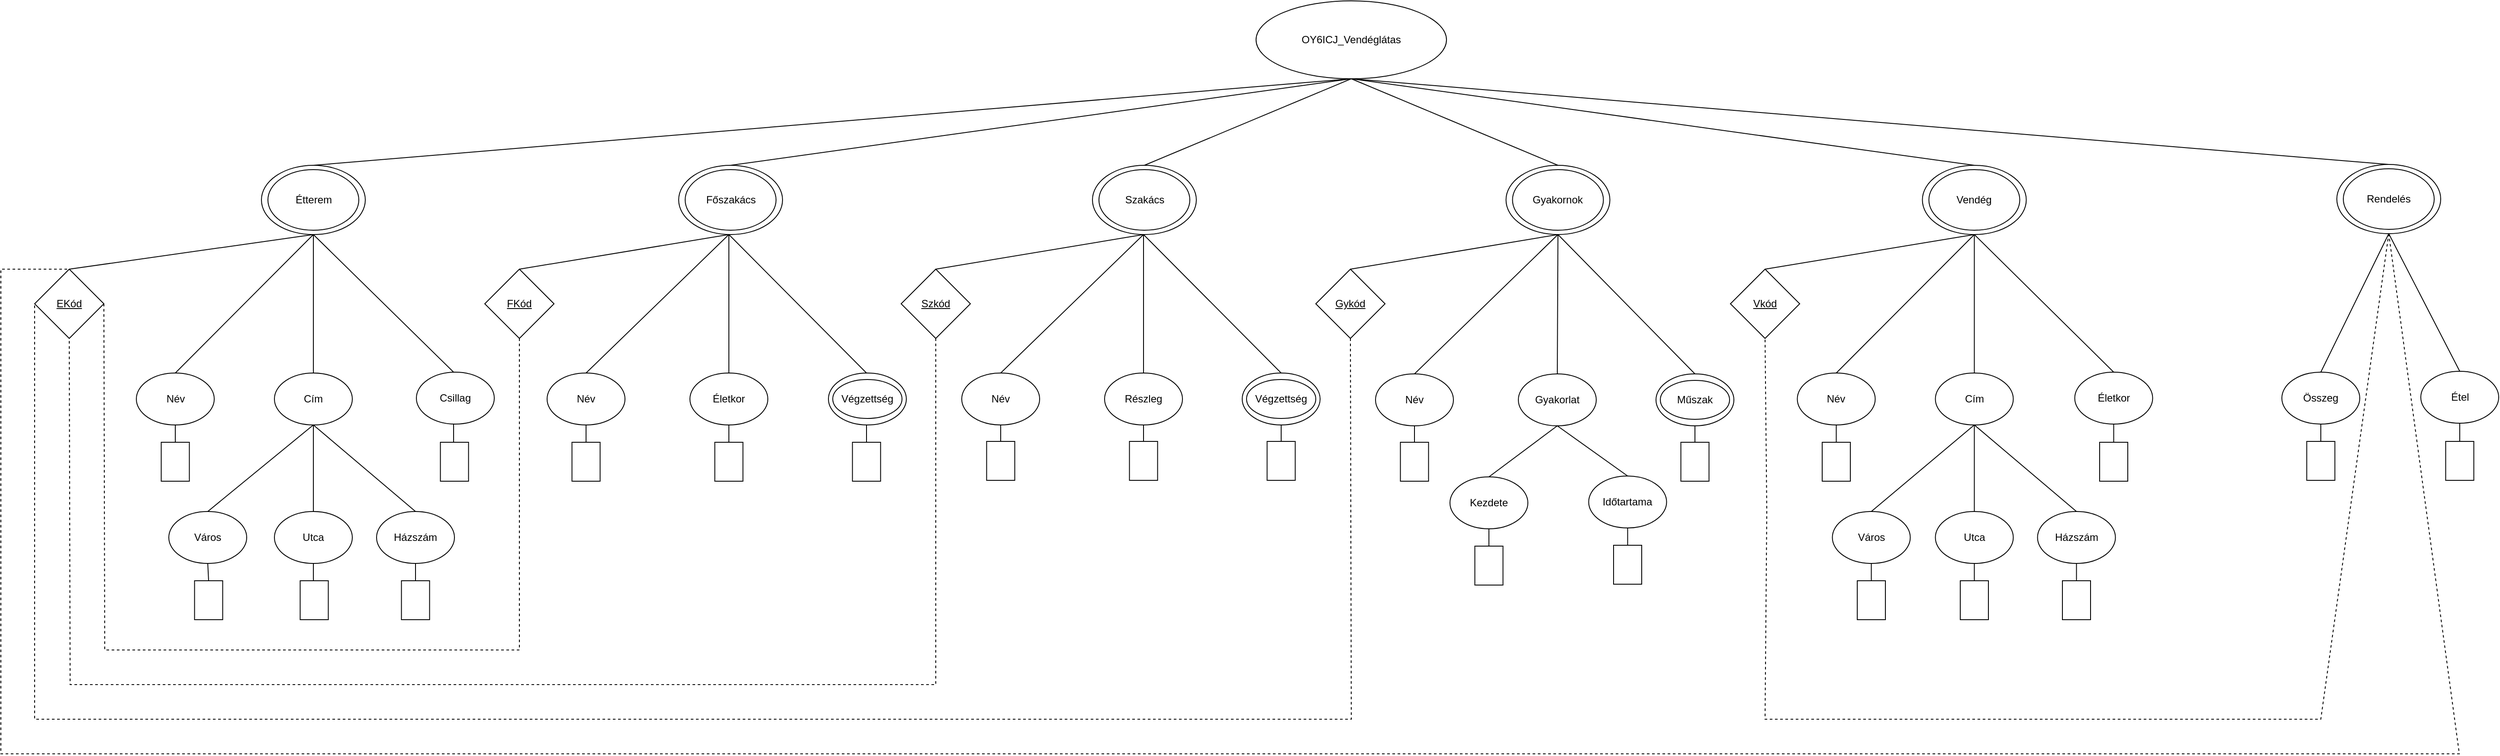 <mxfile version="28.2.5">
  <diagram name="1 oldal" id="WFhl2MTQy1XdoWQAyGM5">
    <mxGraphModel dx="4874" dy="4227" grid="1" gridSize="10" guides="1" tooltips="1" connect="1" arrows="1" fold="1" page="1" pageScale="1" pageWidth="827" pageHeight="1169" math="0" shadow="0">
      <root>
        <mxCell id="0" />
        <mxCell id="1" parent="0" />
        <mxCell id="TxsAuFQq2WyHWajWCsNL-1" value="" style="ellipse;whiteSpace=wrap;html=1;" parent="1" vertex="1">
          <mxGeometry x="-859" y="200" width="120" height="80" as="geometry" />
        </mxCell>
        <mxCell id="TxsAuFQq2WyHWajWCsNL-2" value="OY6ICJ_Vendéglátas" style="ellipse;whiteSpace=wrap;html=1;" parent="1" vertex="1">
          <mxGeometry x="290" y="10" width="220" height="90" as="geometry" />
        </mxCell>
        <mxCell id="TxsAuFQq2WyHWajWCsNL-3" value="Étterem" style="ellipse;whiteSpace=wrap;html=1;" parent="1" vertex="1">
          <mxGeometry x="-851.5" y="205" width="105" height="70" as="geometry" />
        </mxCell>
        <mxCell id="TxsAuFQq2WyHWajWCsNL-5" value="" style="ellipse;whiteSpace=wrap;html=1;" parent="1" vertex="1">
          <mxGeometry x="-377" y="200" width="120" height="80" as="geometry" />
        </mxCell>
        <mxCell id="TxsAuFQq2WyHWajWCsNL-6" value="" style="ellipse;whiteSpace=wrap;html=1;" parent="1" vertex="1">
          <mxGeometry x="101" y="200" width="120" height="80" as="geometry" />
        </mxCell>
        <mxCell id="TxsAuFQq2WyHWajWCsNL-7" value="Gyakornok" style="ellipse;whiteSpace=wrap;html=1;" parent="1" vertex="1">
          <mxGeometry x="578.75" y="200" width="120" height="80" as="geometry" />
        </mxCell>
        <mxCell id="TxsAuFQq2WyHWajWCsNL-12" value="&lt;u&gt;EKód&lt;/u&gt;" style="rhombus;whiteSpace=wrap;html=1;" parent="1" vertex="1">
          <mxGeometry x="-1121" y="320" width="80" height="80" as="geometry" />
        </mxCell>
        <mxCell id="TxsAuFQq2WyHWajWCsNL-14" value="Főszakács" style="ellipse;whiteSpace=wrap;html=1;" parent="1" vertex="1">
          <mxGeometry x="-369.5" y="205" width="105" height="70" as="geometry" />
        </mxCell>
        <mxCell id="TxsAuFQq2WyHWajWCsNL-15" value="Szakács" style="ellipse;whiteSpace=wrap;html=1;" parent="1" vertex="1">
          <mxGeometry x="108.5" y="205" width="105" height="70" as="geometry" />
        </mxCell>
        <mxCell id="TxsAuFQq2WyHWajWCsNL-17" value="Gyakornok" style="ellipse;whiteSpace=wrap;html=1;" parent="1" vertex="1">
          <mxGeometry x="586.25" y="205" width="105" height="70" as="geometry" />
        </mxCell>
        <mxCell id="TxsAuFQq2WyHWajWCsNL-21" value="Név" style="ellipse;whiteSpace=wrap;html=1;" parent="1" vertex="1">
          <mxGeometry x="-1003.5" y="440" width="90" height="60" as="geometry" />
        </mxCell>
        <mxCell id="TxsAuFQq2WyHWajWCsNL-22" value="Cím" style="ellipse;whiteSpace=wrap;html=1;" parent="1" vertex="1">
          <mxGeometry x="-844" y="440" width="90" height="60" as="geometry" />
        </mxCell>
        <mxCell id="TxsAuFQq2WyHWajWCsNL-23" value="Utca" style="ellipse;whiteSpace=wrap;html=1;" parent="1" vertex="1">
          <mxGeometry x="-844" y="600" width="90" height="60" as="geometry" />
        </mxCell>
        <mxCell id="TxsAuFQq2WyHWajWCsNL-24" value="Város" style="ellipse;whiteSpace=wrap;html=1;" parent="1" vertex="1">
          <mxGeometry x="-966" y="600" width="90" height="60" as="geometry" />
        </mxCell>
        <mxCell id="TxsAuFQq2WyHWajWCsNL-25" value="Házszám" style="ellipse;whiteSpace=wrap;html=1;" parent="1" vertex="1">
          <mxGeometry x="-726" y="600" width="90" height="60" as="geometry" />
        </mxCell>
        <mxCell id="TxsAuFQq2WyHWajWCsNL-26" value="&lt;u&gt;FKód&lt;/u&gt;" style="rhombus;whiteSpace=wrap;html=1;" parent="1" vertex="1">
          <mxGeometry x="-601" y="320" width="80" height="80" as="geometry" />
        </mxCell>
        <mxCell id="TxsAuFQq2WyHWajWCsNL-27" value="Név" style="ellipse;whiteSpace=wrap;html=1;" parent="1" vertex="1">
          <mxGeometry x="-529" y="440" width="90" height="60" as="geometry" />
        </mxCell>
        <mxCell id="TxsAuFQq2WyHWajWCsNL-28" value="" style="endArrow=none;html=1;rounded=0;exitX=0.5;exitY=0;exitDx=0;exitDy=0;entryX=0.5;entryY=1;entryDx=0;entryDy=0;" parent="1" source="TxsAuFQq2WyHWajWCsNL-1" target="TxsAuFQq2WyHWajWCsNL-2" edge="1">
          <mxGeometry width="50" height="50" relative="1" as="geometry">
            <mxPoint x="170" y="350" as="sourcePoint" />
            <mxPoint x="220" y="300" as="targetPoint" />
          </mxGeometry>
        </mxCell>
        <mxCell id="TxsAuFQq2WyHWajWCsNL-29" value="" style="endArrow=none;html=1;rounded=0;exitX=0.5;exitY=0;exitDx=0;exitDy=0;entryX=0.5;entryY=1;entryDx=0;entryDy=0;" parent="1" source="TxsAuFQq2WyHWajWCsNL-12" target="TxsAuFQq2WyHWajWCsNL-1" edge="1">
          <mxGeometry width="50" height="50" relative="1" as="geometry">
            <mxPoint x="-718" y="350" as="sourcePoint" />
            <mxPoint x="-668" y="300" as="targetPoint" />
          </mxGeometry>
        </mxCell>
        <mxCell id="TxsAuFQq2WyHWajWCsNL-30" value="" style="endArrow=none;html=1;rounded=0;exitX=0.5;exitY=0;exitDx=0;exitDy=0;entryX=0.5;entryY=1;entryDx=0;entryDy=0;" parent="1" source="TxsAuFQq2WyHWajWCsNL-21" target="TxsAuFQq2WyHWajWCsNL-1" edge="1">
          <mxGeometry width="50" height="50" relative="1" as="geometry">
            <mxPoint x="-718" y="520" as="sourcePoint" />
            <mxPoint x="-668" y="470" as="targetPoint" />
          </mxGeometry>
        </mxCell>
        <mxCell id="TxsAuFQq2WyHWajWCsNL-31" value="" style="endArrow=none;html=1;rounded=0;entryX=0.5;entryY=1;entryDx=0;entryDy=0;" parent="1" source="TxsAuFQq2WyHWajWCsNL-22" target="TxsAuFQq2WyHWajWCsNL-1" edge="1">
          <mxGeometry width="50" height="50" relative="1" as="geometry">
            <mxPoint x="-658" y="530" as="sourcePoint" />
            <mxPoint x="-628" y="310" as="targetPoint" />
          </mxGeometry>
        </mxCell>
        <mxCell id="TxsAuFQq2WyHWajWCsNL-32" value="" style="endArrow=none;html=1;rounded=0;entryX=0.5;entryY=1;entryDx=0;entryDy=0;exitX=0.5;exitY=0;exitDx=0;exitDy=0;" parent="1" source="TxsAuFQq2WyHWajWCsNL-24" target="TxsAuFQq2WyHWajWCsNL-22" edge="1">
          <mxGeometry width="50" height="50" relative="1" as="geometry">
            <mxPoint x="-518" y="620" as="sourcePoint" />
            <mxPoint x="-468" y="570" as="targetPoint" />
          </mxGeometry>
        </mxCell>
        <mxCell id="TxsAuFQq2WyHWajWCsNL-33" value="" style="endArrow=none;html=1;rounded=0;entryX=0.5;entryY=1;entryDx=0;entryDy=0;exitX=0.5;exitY=0;exitDx=0;exitDy=0;" parent="1" source="TxsAuFQq2WyHWajWCsNL-23" target="TxsAuFQq2WyHWajWCsNL-22" edge="1">
          <mxGeometry width="50" height="50" relative="1" as="geometry">
            <mxPoint x="-698" y="620" as="sourcePoint" />
            <mxPoint x="-593" y="540" as="targetPoint" />
          </mxGeometry>
        </mxCell>
        <mxCell id="TxsAuFQq2WyHWajWCsNL-34" value="" style="endArrow=none;html=1;rounded=0;exitX=0.5;exitY=0;exitDx=0;exitDy=0;entryX=0.5;entryY=1;entryDx=0;entryDy=0;" parent="1" source="TxsAuFQq2WyHWajWCsNL-25" target="TxsAuFQq2WyHWajWCsNL-22" edge="1">
          <mxGeometry width="50" height="50" relative="1" as="geometry">
            <mxPoint x="-438" y="630" as="sourcePoint" />
            <mxPoint x="-408" y="540" as="targetPoint" />
          </mxGeometry>
        </mxCell>
        <mxCell id="TxsAuFQq2WyHWajWCsNL-36" value="" style="rounded=0;whiteSpace=wrap;html=1;" parent="1" vertex="1">
          <mxGeometry x="-974.75" y="520" width="32.5" height="45" as="geometry" />
        </mxCell>
        <mxCell id="TxsAuFQq2WyHWajWCsNL-37" value="" style="endArrow=none;html=1;rounded=0;entryX=0.5;entryY=1;entryDx=0;entryDy=0;exitX=0.5;exitY=0;exitDx=0;exitDy=0;" parent="1" source="TxsAuFQq2WyHWajWCsNL-36" target="TxsAuFQq2WyHWajWCsNL-21" edge="1">
          <mxGeometry width="50" height="50" relative="1" as="geometry">
            <mxPoint x="-518" y="620" as="sourcePoint" />
            <mxPoint x="-468" y="570" as="targetPoint" />
          </mxGeometry>
        </mxCell>
        <mxCell id="TxsAuFQq2WyHWajWCsNL-38" value="" style="rounded=0;whiteSpace=wrap;html=1;" parent="1" vertex="1">
          <mxGeometry x="-936.25" y="680" width="32.5" height="45" as="geometry" />
        </mxCell>
        <mxCell id="TxsAuFQq2WyHWajWCsNL-39" value="" style="endArrow=none;html=1;rounded=0;entryX=0.5;entryY=1;entryDx=0;entryDy=0;exitX=0.5;exitY=0;exitDx=0;exitDy=0;" parent="1" source="TxsAuFQq2WyHWajWCsNL-38" edge="1" target="TxsAuFQq2WyHWajWCsNL-24">
          <mxGeometry width="50" height="50" relative="1" as="geometry">
            <mxPoint x="-904" y="680.0" as="sourcePoint" />
            <mxPoint x="-740" y="640" as="targetPoint" />
          </mxGeometry>
        </mxCell>
        <mxCell id="TxsAuFQq2WyHWajWCsNL-40" value="" style="rounded=0;whiteSpace=wrap;html=1;" parent="1" vertex="1">
          <mxGeometry x="-814.25" y="680" width="32.5" height="45" as="geometry" />
        </mxCell>
        <mxCell id="TxsAuFQq2WyHWajWCsNL-41" value="" style="endArrow=none;html=1;rounded=0;entryX=0.5;entryY=1;entryDx=0;entryDy=0;exitX=0.5;exitY=0;exitDx=0;exitDy=0;" parent="1" edge="1" target="TxsAuFQq2WyHWajWCsNL-23">
          <mxGeometry width="50" height="50" relative="1" as="geometry">
            <mxPoint x="-799" y="680.0" as="sourcePoint" />
            <mxPoint x="-635" y="640" as="targetPoint" />
          </mxGeometry>
        </mxCell>
        <mxCell id="TxsAuFQq2WyHWajWCsNL-44" value="" style="rounded=0;whiteSpace=wrap;html=1;" parent="1" vertex="1">
          <mxGeometry x="-697.25" y="680" width="32.5" height="45" as="geometry" />
        </mxCell>
        <mxCell id="TxsAuFQq2WyHWajWCsNL-45" value="" style="endArrow=none;html=1;rounded=0;entryX=0.5;entryY=1;entryDx=0;entryDy=0;exitX=0.5;exitY=0;exitDx=0;exitDy=0;" parent="1" source="TxsAuFQq2WyHWajWCsNL-44" edge="1" target="TxsAuFQq2WyHWajWCsNL-25">
          <mxGeometry width="50" height="50" relative="1" as="geometry">
            <mxPoint x="-694" y="680.0" as="sourcePoint" />
            <mxPoint x="-530" y="640" as="targetPoint" />
          </mxGeometry>
        </mxCell>
        <mxCell id="WWDzbMAqKMMA0Ga8a6ia-1" value="Csillag" style="ellipse;whiteSpace=wrap;html=1;" vertex="1" parent="1">
          <mxGeometry x="-680" y="439" width="90" height="60" as="geometry" />
        </mxCell>
        <mxCell id="WWDzbMAqKMMA0Ga8a6ia-2" value="" style="endArrow=none;html=1;rounded=0;entryX=0.5;entryY=1;entryDx=0;entryDy=0;exitX=0.5;exitY=0;exitDx=0;exitDy=0;" edge="1" parent="1" target="TxsAuFQq2WyHWajWCsNL-1">
          <mxGeometry width="50" height="50" relative="1" as="geometry">
            <mxPoint x="-637" y="439" as="sourcePoint" />
            <mxPoint x="-568" y="340" as="targetPoint" />
          </mxGeometry>
        </mxCell>
        <mxCell id="WWDzbMAqKMMA0Ga8a6ia-3" value="Életkor" style="ellipse;whiteSpace=wrap;html=1;" vertex="1" parent="1">
          <mxGeometry x="-364" y="440" width="90" height="60" as="geometry" />
        </mxCell>
        <mxCell id="WWDzbMAqKMMA0Ga8a6ia-4" value="" style="ellipse;whiteSpace=wrap;html=1;" vertex="1" parent="1">
          <mxGeometry x="-204" y="440" width="90" height="60" as="geometry" />
        </mxCell>
        <mxCell id="WWDzbMAqKMMA0Ga8a6ia-7" value="Végzettség" style="ellipse;whiteSpace=wrap;html=1;" vertex="1" parent="1">
          <mxGeometry x="-199" y="447.5" width="80" height="45" as="geometry" />
        </mxCell>
        <mxCell id="WWDzbMAqKMMA0Ga8a6ia-8" value="" style="endArrow=none;html=1;rounded=0;exitX=0.5;exitY=0;exitDx=0;exitDy=0;entryX=0.5;entryY=1;entryDx=0;entryDy=0;" edge="1" parent="1" source="TxsAuFQq2WyHWajWCsNL-26">
          <mxGeometry width="50" height="50" relative="1" as="geometry">
            <mxPoint x="-169" y="510" as="sourcePoint" />
            <mxPoint x="-319" y="280" as="targetPoint" />
          </mxGeometry>
        </mxCell>
        <mxCell id="WWDzbMAqKMMA0Ga8a6ia-9" value="" style="endArrow=none;html=1;rounded=0;exitX=0.5;exitY=0;exitDx=0;exitDy=0;entryX=0.5;entryY=1;entryDx=0;entryDy=0;" edge="1" parent="1" source="TxsAuFQq2WyHWajWCsNL-27">
          <mxGeometry width="50" height="50" relative="1" as="geometry">
            <mxPoint x="-229" y="330" as="sourcePoint" />
            <mxPoint x="-319" y="280" as="targetPoint" />
          </mxGeometry>
        </mxCell>
        <mxCell id="WWDzbMAqKMMA0Ga8a6ia-10" value="" style="endArrow=none;html=1;rounded=0;exitX=0.5;exitY=0;exitDx=0;exitDy=0;entryX=0.5;entryY=1;entryDx=0;entryDy=0;" edge="1" parent="1" source="WWDzbMAqKMMA0Ga8a6ia-3">
          <mxGeometry width="50" height="50" relative="1" as="geometry">
            <mxPoint x="-139" y="410" as="sourcePoint" />
            <mxPoint x="-319" y="280" as="targetPoint" />
          </mxGeometry>
        </mxCell>
        <mxCell id="WWDzbMAqKMMA0Ga8a6ia-11" value="" style="endArrow=none;html=1;rounded=0;exitX=0.5;exitY=0;exitDx=0;exitDy=0;entryX=0.5;entryY=1;entryDx=0;entryDy=0;" edge="1" parent="1">
          <mxGeometry width="50" height="50" relative="1" as="geometry">
            <mxPoint x="-160" y="440" as="sourcePoint" />
            <mxPoint x="-319" y="280" as="targetPoint" />
          </mxGeometry>
        </mxCell>
        <mxCell id="WWDzbMAqKMMA0Ga8a6ia-12" value="" style="rounded=0;whiteSpace=wrap;html=1;" vertex="1" parent="1">
          <mxGeometry x="-652.25" y="520" width="32.5" height="45" as="geometry" />
        </mxCell>
        <mxCell id="WWDzbMAqKMMA0Ga8a6ia-13" value="" style="endArrow=none;html=1;rounded=0;exitX=0.5;exitY=1;exitDx=0;exitDy=0;entryX=0.5;entryY=0;entryDx=0;entryDy=0;" edge="1" parent="1">
          <mxGeometry width="50" height="50" relative="1" as="geometry">
            <mxPoint x="-637" y="499" as="sourcePoint" />
            <mxPoint x="-637" y="520" as="targetPoint" />
          </mxGeometry>
        </mxCell>
        <mxCell id="WWDzbMAqKMMA0Ga8a6ia-14" value="" style="rounded=0;whiteSpace=wrap;html=1;" vertex="1" parent="1">
          <mxGeometry x="-500.25" y="520" width="32.5" height="45" as="geometry" />
        </mxCell>
        <mxCell id="WWDzbMAqKMMA0Ga8a6ia-15" value="" style="rounded=0;whiteSpace=wrap;html=1;" vertex="1" parent="1">
          <mxGeometry x="-335.25" y="520" width="32.5" height="45" as="geometry" />
        </mxCell>
        <mxCell id="WWDzbMAqKMMA0Ga8a6ia-16" value="" style="rounded=0;whiteSpace=wrap;html=1;" vertex="1" parent="1">
          <mxGeometry x="-176.25" y="520" width="32.5" height="45" as="geometry" />
        </mxCell>
        <mxCell id="WWDzbMAqKMMA0Ga8a6ia-17" value="" style="endArrow=none;html=1;rounded=0;exitX=0.5;exitY=0;exitDx=0;exitDy=0;entryX=0.5;entryY=1;entryDx=0;entryDy=0;" edge="1" parent="1" source="WWDzbMAqKMMA0Ga8a6ia-14" target="TxsAuFQq2WyHWajWCsNL-27">
          <mxGeometry width="50" height="50" relative="1" as="geometry">
            <mxPoint x="-229" y="510" as="sourcePoint" />
            <mxPoint x="-179" y="460" as="targetPoint" />
          </mxGeometry>
        </mxCell>
        <mxCell id="WWDzbMAqKMMA0Ga8a6ia-18" value="" style="endArrow=none;html=1;rounded=0;exitX=0.5;exitY=0;exitDx=0;exitDy=0;entryX=0.5;entryY=1;entryDx=0;entryDy=0;" edge="1" parent="1" source="WWDzbMAqKMMA0Ga8a6ia-15" target="WWDzbMAqKMMA0Ga8a6ia-3">
          <mxGeometry width="50" height="50" relative="1" as="geometry">
            <mxPoint x="-229" y="550" as="sourcePoint" />
            <mxPoint x="-229" y="520" as="targetPoint" />
          </mxGeometry>
        </mxCell>
        <mxCell id="WWDzbMAqKMMA0Ga8a6ia-19" value="" style="endArrow=none;html=1;rounded=0;exitX=0.5;exitY=0;exitDx=0;exitDy=0;entryX=0.5;entryY=1;entryDx=0;entryDy=0;" edge="1" parent="1" source="WWDzbMAqKMMA0Ga8a6ia-16">
          <mxGeometry width="50" height="50" relative="1" as="geometry">
            <mxPoint x="-109" y="600" as="sourcePoint" />
            <mxPoint x="-160" y="500" as="targetPoint" />
          </mxGeometry>
        </mxCell>
        <mxCell id="WWDzbMAqKMMA0Ga8a6ia-22" value="" style="endArrow=none;html=1;rounded=0;exitX=0.5;exitY=0;exitDx=0;exitDy=0;entryX=0.5;entryY=1;entryDx=0;entryDy=0;" edge="1" parent="1" source="TxsAuFQq2WyHWajWCsNL-5" target="TxsAuFQq2WyHWajWCsNL-2">
          <mxGeometry width="50" height="50" relative="1" as="geometry">
            <mxPoint x="400" y="270" as="sourcePoint" />
            <mxPoint x="400" y="240" as="targetPoint" />
          </mxGeometry>
        </mxCell>
        <mxCell id="WWDzbMAqKMMA0Ga8a6ia-23" value="" style="endArrow=none;html=1;rounded=0;entryX=0.5;entryY=1;entryDx=0;entryDy=0;exitX=0.5;exitY=0;exitDx=0;exitDy=0;" edge="1" parent="1" source="TxsAuFQq2WyHWajWCsNL-6" target="TxsAuFQq2WyHWajWCsNL-2">
          <mxGeometry width="50" height="50" relative="1" as="geometry">
            <mxPoint x="470" y="410" as="sourcePoint" />
            <mxPoint x="478.615" y="129.996" as="targetPoint" />
          </mxGeometry>
        </mxCell>
        <mxCell id="WWDzbMAqKMMA0Ga8a6ia-25" value="&lt;u&gt;Szkód&lt;/u&gt;" style="rhombus;whiteSpace=wrap;html=1;" vertex="1" parent="1">
          <mxGeometry x="-120" y="320" width="80" height="80" as="geometry" />
        </mxCell>
        <mxCell id="WWDzbMAqKMMA0Ga8a6ia-26" value="Név" style="ellipse;whiteSpace=wrap;html=1;" vertex="1" parent="1">
          <mxGeometry x="-50" y="440" width="90" height="60" as="geometry" />
        </mxCell>
        <mxCell id="WWDzbMAqKMMA0Ga8a6ia-27" value="Részleg" style="ellipse;whiteSpace=wrap;html=1;" vertex="1" parent="1">
          <mxGeometry x="115" y="440" width="90" height="60" as="geometry" />
        </mxCell>
        <mxCell id="WWDzbMAqKMMA0Ga8a6ia-28" value="" style="ellipse;whiteSpace=wrap;html=1;" vertex="1" parent="1">
          <mxGeometry x="274" y="440" width="90" height="60" as="geometry" />
        </mxCell>
        <mxCell id="WWDzbMAqKMMA0Ga8a6ia-29" value="Végzettség" style="ellipse;whiteSpace=wrap;html=1;" vertex="1" parent="1">
          <mxGeometry x="279" y="447.5" width="80" height="45" as="geometry" />
        </mxCell>
        <mxCell id="WWDzbMAqKMMA0Ga8a6ia-30" value="" style="endArrow=none;html=1;rounded=0;exitX=0.5;exitY=0;exitDx=0;exitDy=0;entryX=0.5;entryY=1;entryDx=0;entryDy=0;" edge="1" parent="1" source="WWDzbMAqKMMA0Ga8a6ia-25">
          <mxGeometry width="50" height="50" relative="1" as="geometry">
            <mxPoint x="310" y="515" as="sourcePoint" />
            <mxPoint x="160" y="280" as="targetPoint" />
          </mxGeometry>
        </mxCell>
        <mxCell id="WWDzbMAqKMMA0Ga8a6ia-31" value="" style="endArrow=none;html=1;rounded=0;exitX=0.5;exitY=0;exitDx=0;exitDy=0;entryX=0.5;entryY=1;entryDx=0;entryDy=0;" edge="1" parent="1" source="WWDzbMAqKMMA0Ga8a6ia-26">
          <mxGeometry width="50" height="50" relative="1" as="geometry">
            <mxPoint x="250" y="335" as="sourcePoint" />
            <mxPoint x="160" y="280" as="targetPoint" />
          </mxGeometry>
        </mxCell>
        <mxCell id="WWDzbMAqKMMA0Ga8a6ia-32" value="" style="endArrow=none;html=1;rounded=0;exitX=0.5;exitY=0;exitDx=0;exitDy=0;entryX=0.5;entryY=1;entryDx=0;entryDy=0;" edge="1" parent="1" source="WWDzbMAqKMMA0Ga8a6ia-27">
          <mxGeometry width="50" height="50" relative="1" as="geometry">
            <mxPoint x="340" y="415" as="sourcePoint" />
            <mxPoint x="160" y="280" as="targetPoint" />
          </mxGeometry>
        </mxCell>
        <mxCell id="WWDzbMAqKMMA0Ga8a6ia-33" value="" style="endArrow=none;html=1;rounded=0;entryX=0.5;entryY=1;entryDx=0;entryDy=0;exitX=0.5;exitY=0;exitDx=0;exitDy=0;" edge="1" parent="1" source="WWDzbMAqKMMA0Ga8a6ia-28">
          <mxGeometry width="50" height="50" relative="1" as="geometry">
            <mxPoint x="330" y="390" as="sourcePoint" />
            <mxPoint x="160" y="280" as="targetPoint" />
          </mxGeometry>
        </mxCell>
        <mxCell id="WWDzbMAqKMMA0Ga8a6ia-34" value="" style="rounded=0;whiteSpace=wrap;html=1;" vertex="1" parent="1">
          <mxGeometry x="-21.25" y="519" width="32.5" height="45" as="geometry" />
        </mxCell>
        <mxCell id="WWDzbMAqKMMA0Ga8a6ia-35" value="" style="rounded=0;whiteSpace=wrap;html=1;" vertex="1" parent="1">
          <mxGeometry x="143.75" y="519" width="32.5" height="45" as="geometry" />
        </mxCell>
        <mxCell id="WWDzbMAqKMMA0Ga8a6ia-36" value="" style="rounded=0;whiteSpace=wrap;html=1;" vertex="1" parent="1">
          <mxGeometry x="302.75" y="519" width="32.5" height="45" as="geometry" />
        </mxCell>
        <mxCell id="WWDzbMAqKMMA0Ga8a6ia-37" value="" style="endArrow=none;html=1;rounded=0;exitX=0.5;exitY=0;exitDx=0;exitDy=0;entryX=0.5;entryY=1;entryDx=0;entryDy=0;" edge="1" parent="1" source="WWDzbMAqKMMA0Ga8a6ia-34" target="WWDzbMAqKMMA0Ga8a6ia-26">
          <mxGeometry width="50" height="50" relative="1" as="geometry">
            <mxPoint x="310" y="550" as="sourcePoint" />
            <mxPoint x="360" y="500" as="targetPoint" />
          </mxGeometry>
        </mxCell>
        <mxCell id="WWDzbMAqKMMA0Ga8a6ia-38" value="" style="endArrow=none;html=1;rounded=0;exitX=0.5;exitY=0;exitDx=0;exitDy=0;entryX=0.5;entryY=1;entryDx=0;entryDy=0;" edge="1" parent="1" source="WWDzbMAqKMMA0Ga8a6ia-35" target="WWDzbMAqKMMA0Ga8a6ia-27">
          <mxGeometry width="50" height="50" relative="1" as="geometry">
            <mxPoint x="310" y="590" as="sourcePoint" />
            <mxPoint x="310" y="560" as="targetPoint" />
          </mxGeometry>
        </mxCell>
        <mxCell id="WWDzbMAqKMMA0Ga8a6ia-39" value="" style="endArrow=none;html=1;rounded=0;exitX=0.5;exitY=0;exitDx=0;exitDy=0;entryX=0.5;entryY=1;entryDx=0;entryDy=0;" edge="1" parent="1" source="WWDzbMAqKMMA0Ga8a6ia-36">
          <mxGeometry width="50" height="50" relative="1" as="geometry">
            <mxPoint x="430" y="640" as="sourcePoint" />
            <mxPoint x="319" y="500" as="targetPoint" />
          </mxGeometry>
        </mxCell>
        <mxCell id="WWDzbMAqKMMA0Ga8a6ia-40" value="&lt;u&gt;Gykód&lt;/u&gt;" style="rhombus;whiteSpace=wrap;html=1;" vertex="1" parent="1">
          <mxGeometry x="359" y="320" width="80" height="80" as="geometry" />
        </mxCell>
        <mxCell id="WWDzbMAqKMMA0Ga8a6ia-41" value="Név" style="ellipse;whiteSpace=wrap;html=1;" vertex="1" parent="1">
          <mxGeometry x="428" y="441" width="90" height="60" as="geometry" />
        </mxCell>
        <mxCell id="WWDzbMAqKMMA0Ga8a6ia-42" value="Gyakorlat" style="ellipse;whiteSpace=wrap;html=1;" vertex="1" parent="1">
          <mxGeometry x="593" y="441" width="90" height="60" as="geometry" />
        </mxCell>
        <mxCell id="WWDzbMAqKMMA0Ga8a6ia-44" value="" style="endArrow=none;html=1;rounded=0;exitX=0.5;exitY=0;exitDx=0;exitDy=0;entryX=0.5;entryY=1;entryDx=0;entryDy=0;" edge="1" parent="1" source="WWDzbMAqKMMA0Ga8a6ia-40" target="TxsAuFQq2WyHWajWCsNL-7">
          <mxGeometry width="50" height="50" relative="1" as="geometry">
            <mxPoint x="788" y="516" as="sourcePoint" />
            <mxPoint x="629" y="310" as="targetPoint" />
          </mxGeometry>
        </mxCell>
        <mxCell id="WWDzbMAqKMMA0Ga8a6ia-45" value="" style="endArrow=none;html=1;rounded=0;exitX=0.5;exitY=0;exitDx=0;exitDy=0;entryX=0.5;entryY=1;entryDx=0;entryDy=0;" edge="1" parent="1" source="WWDzbMAqKMMA0Ga8a6ia-41" target="TxsAuFQq2WyHWajWCsNL-7">
          <mxGeometry width="50" height="50" relative="1" as="geometry">
            <mxPoint x="728" y="336" as="sourcePoint" />
            <mxPoint x="639" y="300" as="targetPoint" />
          </mxGeometry>
        </mxCell>
        <mxCell id="WWDzbMAqKMMA0Ga8a6ia-46" value="" style="endArrow=none;html=1;rounded=0;exitX=0.5;exitY=0;exitDx=0;exitDy=0;entryX=0.5;entryY=1;entryDx=0;entryDy=0;" edge="1" parent="1" source="WWDzbMAqKMMA0Ga8a6ia-42" target="TxsAuFQq2WyHWajWCsNL-7">
          <mxGeometry width="50" height="50" relative="1" as="geometry">
            <mxPoint x="818" y="416" as="sourcePoint" />
            <mxPoint x="629" y="350" as="targetPoint" />
          </mxGeometry>
        </mxCell>
        <mxCell id="WWDzbMAqKMMA0Ga8a6ia-47" value="" style="endArrow=none;html=1;rounded=0;entryX=0.5;entryY=1;entryDx=0;entryDy=0;exitX=0.5;exitY=0;exitDx=0;exitDy=0;" edge="1" parent="1" source="WWDzbMAqKMMA0Ga8a6ia-57" target="TxsAuFQq2WyHWajWCsNL-7">
          <mxGeometry width="50" height="50" relative="1" as="geometry">
            <mxPoint x="819" y="410" as="sourcePoint" />
            <mxPoint x="638" y="310" as="targetPoint" />
          </mxGeometry>
        </mxCell>
        <mxCell id="WWDzbMAqKMMA0Ga8a6ia-48" value="" style="rounded=0;whiteSpace=wrap;html=1;" vertex="1" parent="1">
          <mxGeometry x="456.75" y="520" width="32.5" height="45" as="geometry" />
        </mxCell>
        <mxCell id="WWDzbMAqKMMA0Ga8a6ia-50" value="" style="rounded=0;whiteSpace=wrap;html=1;" vertex="1" parent="1">
          <mxGeometry x="780.75" y="520" width="32.5" height="45" as="geometry" />
        </mxCell>
        <mxCell id="WWDzbMAqKMMA0Ga8a6ia-51" value="" style="endArrow=none;html=1;rounded=0;exitX=0.5;exitY=0;exitDx=0;exitDy=0;entryX=0.5;entryY=1;entryDx=0;entryDy=0;" edge="1" parent="1" source="WWDzbMAqKMMA0Ga8a6ia-48" target="WWDzbMAqKMMA0Ga8a6ia-41">
          <mxGeometry width="50" height="50" relative="1" as="geometry">
            <mxPoint x="788" y="551" as="sourcePoint" />
            <mxPoint x="838" y="501" as="targetPoint" />
          </mxGeometry>
        </mxCell>
        <mxCell id="WWDzbMAqKMMA0Ga8a6ia-52" value="" style="endArrow=none;html=1;rounded=0;exitX=0.5;exitY=0;exitDx=0;exitDy=0;entryX=0.5;entryY=1;entryDx=0;entryDy=0;" edge="1" parent="1" source="WWDzbMAqKMMA0Ga8a6ia-59" target="WWDzbMAqKMMA0Ga8a6ia-42">
          <mxGeometry width="50" height="50" relative="1" as="geometry">
            <mxPoint x="638" y="520" as="sourcePoint" />
            <mxPoint x="788" y="561" as="targetPoint" />
          </mxGeometry>
        </mxCell>
        <mxCell id="WWDzbMAqKMMA0Ga8a6ia-53" value="" style="endArrow=none;html=1;rounded=0;exitX=0.5;exitY=0;exitDx=0;exitDy=0;entryX=0.5;entryY=1;entryDx=0;entryDy=0;" edge="1" parent="1" source="WWDzbMAqKMMA0Ga8a6ia-50">
          <mxGeometry width="50" height="50" relative="1" as="geometry">
            <mxPoint x="908" y="641" as="sourcePoint" />
            <mxPoint x="797" y="501" as="targetPoint" />
          </mxGeometry>
        </mxCell>
        <mxCell id="WWDzbMAqKMMA0Ga8a6ia-57" value="" style="ellipse;whiteSpace=wrap;html=1;" vertex="1" parent="1">
          <mxGeometry x="752" y="441" width="90" height="60" as="geometry" />
        </mxCell>
        <mxCell id="WWDzbMAqKMMA0Ga8a6ia-58" value="Műszak" style="ellipse;whiteSpace=wrap;html=1;" vertex="1" parent="1">
          <mxGeometry x="757" y="448.5" width="80" height="45" as="geometry" />
        </mxCell>
        <mxCell id="WWDzbMAqKMMA0Ga8a6ia-59" value="Kezdete" style="ellipse;whiteSpace=wrap;html=1;" vertex="1" parent="1">
          <mxGeometry x="514" y="560" width="90" height="60" as="geometry" />
        </mxCell>
        <mxCell id="WWDzbMAqKMMA0Ga8a6ia-60" value="Időtartama" style="ellipse;whiteSpace=wrap;html=1;" vertex="1" parent="1">
          <mxGeometry x="674.25" y="559" width="90" height="60" as="geometry" />
        </mxCell>
        <mxCell id="WWDzbMAqKMMA0Ga8a6ia-61" value="" style="rounded=0;whiteSpace=wrap;html=1;" vertex="1" parent="1">
          <mxGeometry x="542.75" y="640" width="32.5" height="45" as="geometry" />
        </mxCell>
        <mxCell id="WWDzbMAqKMMA0Ga8a6ia-62" value="" style="endArrow=none;html=1;rounded=0;entryX=0.5;entryY=1;entryDx=0;entryDy=0;exitX=0.5;exitY=0;exitDx=0;exitDy=0;" edge="1" parent="1" source="WWDzbMAqKMMA0Ga8a6ia-61" target="WWDzbMAqKMMA0Ga8a6ia-59">
          <mxGeometry width="50" height="50" relative="1" as="geometry">
            <mxPoint x="1026" y="720" as="sourcePoint" />
            <mxPoint x="764" y="600" as="targetPoint" />
          </mxGeometry>
        </mxCell>
        <mxCell id="WWDzbMAqKMMA0Ga8a6ia-63" value="" style="rounded=0;whiteSpace=wrap;html=1;" vertex="1" parent="1">
          <mxGeometry x="703" y="639" width="32.5" height="45" as="geometry" />
        </mxCell>
        <mxCell id="WWDzbMAqKMMA0Ga8a6ia-64" value="" style="endArrow=none;html=1;rounded=0;entryX=0.5;entryY=1;entryDx=0;entryDy=0;exitX=0.5;exitY=0;exitDx=0;exitDy=0;" edge="1" parent="1" source="WWDzbMAqKMMA0Ga8a6ia-63" target="WWDzbMAqKMMA0Ga8a6ia-60">
          <mxGeometry width="50" height="50" relative="1" as="geometry">
            <mxPoint x="1145.25" y="720" as="sourcePoint" />
            <mxPoint x="883.25" y="600" as="targetPoint" />
          </mxGeometry>
        </mxCell>
        <mxCell id="WWDzbMAqKMMA0Ga8a6ia-65" value="" style="endArrow=none;html=1;rounded=0;exitX=0.5;exitY=0;exitDx=0;exitDy=0;entryX=0.5;entryY=1;entryDx=0;entryDy=0;" edge="1" parent="1" source="WWDzbMAqKMMA0Ga8a6ia-60" target="WWDzbMAqKMMA0Ga8a6ia-42">
          <mxGeometry width="50" height="50" relative="1" as="geometry">
            <mxPoint x="739" y="410" as="sourcePoint" />
            <mxPoint x="789" y="360" as="targetPoint" />
          </mxGeometry>
        </mxCell>
        <mxCell id="WWDzbMAqKMMA0Ga8a6ia-66" value="" style="endArrow=none;html=1;rounded=0;entryX=0.5;entryY=1;entryDx=0;entryDy=0;exitX=0.5;exitY=0;exitDx=0;exitDy=0;" edge="1" parent="1" source="TxsAuFQq2WyHWajWCsNL-7" target="TxsAuFQq2WyHWajWCsNL-2">
          <mxGeometry width="50" height="50" relative="1" as="geometry">
            <mxPoint x="830" y="410" as="sourcePoint" />
            <mxPoint x="420" y="190" as="targetPoint" />
          </mxGeometry>
        </mxCell>
        <mxCell id="WWDzbMAqKMMA0Ga8a6ia-67" value="" style="ellipse;whiteSpace=wrap;html=1;" vertex="1" parent="1">
          <mxGeometry x="1059.75" y="200" width="120" height="80" as="geometry" />
        </mxCell>
        <mxCell id="WWDzbMAqKMMA0Ga8a6ia-68" value="Vendég" style="ellipse;whiteSpace=wrap;html=1;" vertex="1" parent="1">
          <mxGeometry x="1067.25" y="205" width="105" height="70" as="geometry" />
        </mxCell>
        <mxCell id="WWDzbMAqKMMA0Ga8a6ia-70" value="&lt;u&gt;Vkód&lt;/u&gt;" style="rhombus;whiteSpace=wrap;html=1;" vertex="1" parent="1">
          <mxGeometry x="838" y="320" width="80" height="80" as="geometry" />
        </mxCell>
        <mxCell id="WWDzbMAqKMMA0Ga8a6ia-71" value="Név" style="ellipse;whiteSpace=wrap;html=1;" vertex="1" parent="1">
          <mxGeometry x="915.25" y="440" width="90" height="60" as="geometry" />
        </mxCell>
        <mxCell id="WWDzbMAqKMMA0Ga8a6ia-72" value="Cím" style="ellipse;whiteSpace=wrap;html=1;" vertex="1" parent="1">
          <mxGeometry x="1074.75" y="440" width="90" height="60" as="geometry" />
        </mxCell>
        <mxCell id="WWDzbMAqKMMA0Ga8a6ia-73" value="Utca" style="ellipse;whiteSpace=wrap;html=1;" vertex="1" parent="1">
          <mxGeometry x="1074.75" y="600" width="90" height="60" as="geometry" />
        </mxCell>
        <mxCell id="WWDzbMAqKMMA0Ga8a6ia-74" value="Város" style="ellipse;whiteSpace=wrap;html=1;" vertex="1" parent="1">
          <mxGeometry x="955.75" y="600" width="90" height="60" as="geometry" />
        </mxCell>
        <mxCell id="WWDzbMAqKMMA0Ga8a6ia-75" value="Házszám" style="ellipse;whiteSpace=wrap;html=1;" vertex="1" parent="1">
          <mxGeometry x="1192.75" y="600" width="90" height="60" as="geometry" />
        </mxCell>
        <mxCell id="WWDzbMAqKMMA0Ga8a6ia-76" value="" style="endArrow=none;html=1;rounded=0;exitX=0.5;exitY=0;exitDx=0;exitDy=0;entryX=0.5;entryY=1;entryDx=0;entryDy=0;" edge="1" parent="1" source="WWDzbMAqKMMA0Ga8a6ia-70" target="WWDzbMAqKMMA0Ga8a6ia-67">
          <mxGeometry width="50" height="50" relative="1" as="geometry">
            <mxPoint x="921" y="320" as="sourcePoint" />
            <mxPoint x="1250.75" y="300" as="targetPoint" />
          </mxGeometry>
        </mxCell>
        <mxCell id="WWDzbMAqKMMA0Ga8a6ia-77" value="" style="endArrow=none;html=1;rounded=0;exitX=0.5;exitY=0;exitDx=0;exitDy=0;entryX=0.5;entryY=1;entryDx=0;entryDy=0;" edge="1" parent="1" source="WWDzbMAqKMMA0Ga8a6ia-71" target="WWDzbMAqKMMA0Ga8a6ia-67">
          <mxGeometry width="50" height="50" relative="1" as="geometry">
            <mxPoint x="1200.75" y="520" as="sourcePoint" />
            <mxPoint x="1250.75" y="470" as="targetPoint" />
          </mxGeometry>
        </mxCell>
        <mxCell id="WWDzbMAqKMMA0Ga8a6ia-78" value="" style="endArrow=none;html=1;rounded=0;entryX=0.5;entryY=1;entryDx=0;entryDy=0;" edge="1" parent="1" source="WWDzbMAqKMMA0Ga8a6ia-72" target="WWDzbMAqKMMA0Ga8a6ia-67">
          <mxGeometry width="50" height="50" relative="1" as="geometry">
            <mxPoint x="1260.75" y="530" as="sourcePoint" />
            <mxPoint x="1290.75" y="310" as="targetPoint" />
          </mxGeometry>
        </mxCell>
        <mxCell id="WWDzbMAqKMMA0Ga8a6ia-79" value="" style="endArrow=none;html=1;rounded=0;entryX=0.5;entryY=1;entryDx=0;entryDy=0;exitX=0.5;exitY=0;exitDx=0;exitDy=0;" edge="1" parent="1" source="WWDzbMAqKMMA0Ga8a6ia-74" target="WWDzbMAqKMMA0Ga8a6ia-72">
          <mxGeometry width="50" height="50" relative="1" as="geometry">
            <mxPoint x="1400.75" y="620" as="sourcePoint" />
            <mxPoint x="1450.75" y="570" as="targetPoint" />
          </mxGeometry>
        </mxCell>
        <mxCell id="WWDzbMAqKMMA0Ga8a6ia-80" value="" style="endArrow=none;html=1;rounded=0;entryX=0.5;entryY=1;entryDx=0;entryDy=0;exitX=0.5;exitY=0;exitDx=0;exitDy=0;" edge="1" parent="1" source="WWDzbMAqKMMA0Ga8a6ia-73" target="WWDzbMAqKMMA0Ga8a6ia-72">
          <mxGeometry width="50" height="50" relative="1" as="geometry">
            <mxPoint x="1220.75" y="620" as="sourcePoint" />
            <mxPoint x="1325.75" y="540" as="targetPoint" />
          </mxGeometry>
        </mxCell>
        <mxCell id="WWDzbMAqKMMA0Ga8a6ia-81" value="" style="endArrow=none;html=1;rounded=0;exitX=0.5;exitY=0;exitDx=0;exitDy=0;entryX=0.5;entryY=1;entryDx=0;entryDy=0;" edge="1" parent="1" source="WWDzbMAqKMMA0Ga8a6ia-75" target="WWDzbMAqKMMA0Ga8a6ia-72">
          <mxGeometry width="50" height="50" relative="1" as="geometry">
            <mxPoint x="1480.75" y="630" as="sourcePoint" />
            <mxPoint x="1510.75" y="540" as="targetPoint" />
          </mxGeometry>
        </mxCell>
        <mxCell id="WWDzbMAqKMMA0Ga8a6ia-82" value="" style="rounded=0;whiteSpace=wrap;html=1;" vertex="1" parent="1">
          <mxGeometry x="944" y="520" width="32.5" height="45" as="geometry" />
        </mxCell>
        <mxCell id="WWDzbMAqKMMA0Ga8a6ia-83" value="" style="endArrow=none;html=1;rounded=0;entryX=0.5;entryY=1;entryDx=0;entryDy=0;exitX=0.5;exitY=0;exitDx=0;exitDy=0;" edge="1" parent="1" source="WWDzbMAqKMMA0Ga8a6ia-82" target="WWDzbMAqKMMA0Ga8a6ia-71">
          <mxGeometry width="50" height="50" relative="1" as="geometry">
            <mxPoint x="1400.75" y="620" as="sourcePoint" />
            <mxPoint x="1450.75" y="570" as="targetPoint" />
          </mxGeometry>
        </mxCell>
        <mxCell id="WWDzbMAqKMMA0Ga8a6ia-84" value="" style="rounded=0;whiteSpace=wrap;html=1;" vertex="1" parent="1">
          <mxGeometry x="984.5" y="680" width="32.5" height="45" as="geometry" />
        </mxCell>
        <mxCell id="WWDzbMAqKMMA0Ga8a6ia-85" value="" style="endArrow=none;html=1;rounded=0;entryX=0.5;entryY=1;entryDx=0;entryDy=0;exitX=0.5;exitY=0;exitDx=0;exitDy=0;" edge="1" parent="1" source="WWDzbMAqKMMA0Ga8a6ia-84" target="WWDzbMAqKMMA0Ga8a6ia-74">
          <mxGeometry width="50" height="50" relative="1" as="geometry">
            <mxPoint x="1440.75" y="760" as="sourcePoint" />
            <mxPoint x="1178.75" y="640" as="targetPoint" />
          </mxGeometry>
        </mxCell>
        <mxCell id="WWDzbMAqKMMA0Ga8a6ia-86" value="" style="rounded=0;whiteSpace=wrap;html=1;" vertex="1" parent="1">
          <mxGeometry x="1103.5" y="680" width="32.5" height="45" as="geometry" />
        </mxCell>
        <mxCell id="WWDzbMAqKMMA0Ga8a6ia-87" value="" style="endArrow=none;html=1;rounded=0;entryX=0.5;entryY=1;entryDx=0;entryDy=0;exitX=0.5;exitY=0;exitDx=0;exitDy=0;" edge="1" parent="1" source="WWDzbMAqKMMA0Ga8a6ia-86" target="WWDzbMAqKMMA0Ga8a6ia-73">
          <mxGeometry width="50" height="50" relative="1" as="geometry">
            <mxPoint x="1545.75" y="760" as="sourcePoint" />
            <mxPoint x="1283.75" y="640" as="targetPoint" />
          </mxGeometry>
        </mxCell>
        <mxCell id="WWDzbMAqKMMA0Ga8a6ia-88" value="" style="rounded=0;whiteSpace=wrap;html=1;" vertex="1" parent="1">
          <mxGeometry x="1221.5" y="680" width="32.5" height="45" as="geometry" />
        </mxCell>
        <mxCell id="WWDzbMAqKMMA0Ga8a6ia-89" value="" style="endArrow=none;html=1;rounded=0;entryX=0.5;entryY=1;entryDx=0;entryDy=0;exitX=0.5;exitY=0;exitDx=0;exitDy=0;" edge="1" parent="1" source="WWDzbMAqKMMA0Ga8a6ia-88" target="WWDzbMAqKMMA0Ga8a6ia-75">
          <mxGeometry width="50" height="50" relative="1" as="geometry">
            <mxPoint x="1650.75" y="760" as="sourcePoint" />
            <mxPoint x="1388.75" y="640" as="targetPoint" />
          </mxGeometry>
        </mxCell>
        <mxCell id="WWDzbMAqKMMA0Ga8a6ia-90" value="Életkor" style="ellipse;whiteSpace=wrap;html=1;" vertex="1" parent="1">
          <mxGeometry x="1235.75" y="439" width="90" height="60" as="geometry" />
        </mxCell>
        <mxCell id="WWDzbMAqKMMA0Ga8a6ia-91" value="" style="endArrow=none;html=1;rounded=0;entryX=0.5;entryY=1;entryDx=0;entryDy=0;exitX=0.5;exitY=0;exitDx=0;exitDy=0;" edge="1" parent="1" source="WWDzbMAqKMMA0Ga8a6ia-90" target="WWDzbMAqKMMA0Ga8a6ia-67">
          <mxGeometry width="50" height="50" relative="1" as="geometry">
            <mxPoint x="1350.75" y="500" as="sourcePoint" />
            <mxPoint x="1350.75" y="340" as="targetPoint" />
          </mxGeometry>
        </mxCell>
        <mxCell id="WWDzbMAqKMMA0Ga8a6ia-92" value="" style="rounded=0;whiteSpace=wrap;html=1;" vertex="1" parent="1">
          <mxGeometry x="1264.5" y="520" width="32.5" height="45" as="geometry" />
        </mxCell>
        <mxCell id="WWDzbMAqKMMA0Ga8a6ia-93" value="" style="endArrow=none;html=1;rounded=0;entryX=0.5;entryY=1;entryDx=0;entryDy=0;exitX=0.5;exitY=0;exitDx=0;exitDy=0;" edge="1" parent="1" source="WWDzbMAqKMMA0Ga8a6ia-92" target="WWDzbMAqKMMA0Ga8a6ia-90">
          <mxGeometry width="50" height="50" relative="1" as="geometry">
            <mxPoint x="1470.75" y="530" as="sourcePoint" />
            <mxPoint x="1470.75" y="490" as="targetPoint" />
          </mxGeometry>
        </mxCell>
        <mxCell id="WWDzbMAqKMMA0Ga8a6ia-94" value="" style="endArrow=none;html=1;rounded=0;exitX=0.5;exitY=1;exitDx=0;exitDy=0;entryX=0.5;entryY=0;entryDx=0;entryDy=0;" edge="1" parent="1" source="TxsAuFQq2WyHWajWCsNL-2" target="WWDzbMAqKMMA0Ga8a6ia-67">
          <mxGeometry width="50" height="50" relative="1" as="geometry">
            <mxPoint x="560" y="110" as="sourcePoint" />
            <mxPoint x="1290" y="150" as="targetPoint" />
          </mxGeometry>
        </mxCell>
        <mxCell id="WWDzbMAqKMMA0Ga8a6ia-95" value="" style="ellipse;whiteSpace=wrap;html=1;" vertex="1" parent="1">
          <mxGeometry x="1538.5" y="199" width="120" height="80" as="geometry" />
        </mxCell>
        <mxCell id="WWDzbMAqKMMA0Ga8a6ia-96" value="Rendelés" style="ellipse;whiteSpace=wrap;html=1;" vertex="1" parent="1">
          <mxGeometry x="1546" y="204" width="105" height="70" as="geometry" />
        </mxCell>
        <mxCell id="WWDzbMAqKMMA0Ga8a6ia-97" value="Összeg" style="ellipse;whiteSpace=wrap;html=1;" vertex="1" parent="1">
          <mxGeometry x="1475" y="439" width="90" height="60" as="geometry" />
        </mxCell>
        <mxCell id="WWDzbMAqKMMA0Ga8a6ia-98" value="" style="endArrow=none;html=1;rounded=0;exitX=0.5;exitY=0;exitDx=0;exitDy=0;entryX=0.5;entryY=1;entryDx=0;entryDy=0;" edge="1" parent="1" source="WWDzbMAqKMMA0Ga8a6ia-97" target="WWDzbMAqKMMA0Ga8a6ia-95">
          <mxGeometry width="50" height="50" relative="1" as="geometry">
            <mxPoint x="1679.5" y="519" as="sourcePoint" />
            <mxPoint x="1729.5" y="469" as="targetPoint" />
          </mxGeometry>
        </mxCell>
        <mxCell id="WWDzbMAqKMMA0Ga8a6ia-99" value="" style="rounded=0;whiteSpace=wrap;html=1;" vertex="1" parent="1">
          <mxGeometry x="1503.75" y="519" width="32.5" height="45" as="geometry" />
        </mxCell>
        <mxCell id="WWDzbMAqKMMA0Ga8a6ia-100" value="" style="endArrow=none;html=1;rounded=0;entryX=0.5;entryY=1;entryDx=0;entryDy=0;exitX=0.5;exitY=0;exitDx=0;exitDy=0;" edge="1" parent="1" source="WWDzbMAqKMMA0Ga8a6ia-99" target="WWDzbMAqKMMA0Ga8a6ia-97">
          <mxGeometry width="50" height="50" relative="1" as="geometry">
            <mxPoint x="1879.5" y="619" as="sourcePoint" />
            <mxPoint x="1929.5" y="569" as="targetPoint" />
          </mxGeometry>
        </mxCell>
        <mxCell id="WWDzbMAqKMMA0Ga8a6ia-101" value="Étel" style="ellipse;whiteSpace=wrap;html=1;" vertex="1" parent="1">
          <mxGeometry x="1635.5" y="438" width="90" height="60" as="geometry" />
        </mxCell>
        <mxCell id="WWDzbMAqKMMA0Ga8a6ia-102" value="" style="endArrow=none;html=1;rounded=0;entryX=0.5;entryY=1;entryDx=0;entryDy=0;exitX=0.5;exitY=0;exitDx=0;exitDy=0;" edge="1" parent="1" source="WWDzbMAqKMMA0Ga8a6ia-101" target="WWDzbMAqKMMA0Ga8a6ia-95">
          <mxGeometry width="50" height="50" relative="1" as="geometry">
            <mxPoint x="1829.5" y="499" as="sourcePoint" />
            <mxPoint x="1829.5" y="339" as="targetPoint" />
          </mxGeometry>
        </mxCell>
        <mxCell id="WWDzbMAqKMMA0Ga8a6ia-103" value="" style="rounded=0;whiteSpace=wrap;html=1;" vertex="1" parent="1">
          <mxGeometry x="1664.25" y="519" width="32.5" height="45" as="geometry" />
        </mxCell>
        <mxCell id="WWDzbMAqKMMA0Ga8a6ia-104" value="" style="endArrow=none;html=1;rounded=0;entryX=0.5;entryY=1;entryDx=0;entryDy=0;exitX=0.5;exitY=0;exitDx=0;exitDy=0;" edge="1" parent="1" source="WWDzbMAqKMMA0Ga8a6ia-103" target="WWDzbMAqKMMA0Ga8a6ia-101">
          <mxGeometry width="50" height="50" relative="1" as="geometry">
            <mxPoint x="1870.5" y="529" as="sourcePoint" />
            <mxPoint x="1870.5" y="489" as="targetPoint" />
          </mxGeometry>
        </mxCell>
        <mxCell id="WWDzbMAqKMMA0Ga8a6ia-105" value="" style="endArrow=none;html=1;rounded=0;exitX=0.5;exitY=0;exitDx=0;exitDy=0;entryX=0.5;entryY=1;entryDx=0;entryDy=0;" edge="1" parent="1" source="WWDzbMAqKMMA0Ga8a6ia-95" target="TxsAuFQq2WyHWajWCsNL-2">
          <mxGeometry width="50" height="50" relative="1" as="geometry">
            <mxPoint x="1531" y="209" as="sourcePoint" />
            <mxPoint x="341.143" y="160" as="targetPoint" />
          </mxGeometry>
        </mxCell>
        <mxCell id="WWDzbMAqKMMA0Ga8a6ia-106" value="" style="endArrow=none;dashed=1;html=1;rounded=0;entryX=1;entryY=0.5;entryDx=0;entryDy=0;exitX=0.5;exitY=1;exitDx=0;exitDy=0;" edge="1" parent="1" source="TxsAuFQq2WyHWajWCsNL-26" target="TxsAuFQq2WyHWajWCsNL-12">
          <mxGeometry width="50" height="50" relative="1" as="geometry">
            <mxPoint x="-998" y="690" as="sourcePoint" />
            <mxPoint x="-820" y="470" as="targetPoint" />
            <Array as="points">
              <mxPoint x="-561" y="760" />
              <mxPoint x="-1040" y="760" />
            </Array>
          </mxGeometry>
        </mxCell>
        <mxCell id="WWDzbMAqKMMA0Ga8a6ia-107" value="" style="endArrow=none;dashed=1;html=1;rounded=0;entryX=0.5;entryY=1;entryDx=0;entryDy=0;exitX=0.5;exitY=1;exitDx=0;exitDy=0;" edge="1" parent="1" source="WWDzbMAqKMMA0Ga8a6ia-25" target="TxsAuFQq2WyHWajWCsNL-12">
          <mxGeometry width="50" height="50" relative="1" as="geometry">
            <mxPoint x="-381" y="830" as="sourcePoint" />
            <mxPoint x="-850" y="790" as="targetPoint" />
            <Array as="points">
              <mxPoint x="-80" y="800" />
              <mxPoint x="-1080" y="800" />
            </Array>
          </mxGeometry>
        </mxCell>
        <mxCell id="WWDzbMAqKMMA0Ga8a6ia-108" value="" style="endArrow=none;dashed=1;html=1;rounded=0;exitX=0.5;exitY=1;exitDx=0;exitDy=0;entryX=0;entryY=0.5;entryDx=0;entryDy=0;" edge="1" parent="1" source="WWDzbMAqKMMA0Ga8a6ia-40" target="TxsAuFQq2WyHWajWCsNL-12">
          <mxGeometry width="50" height="50" relative="1" as="geometry">
            <mxPoint x="825" y="400" as="sourcePoint" />
            <mxPoint x="-1175" y="360" as="targetPoint" />
            <Array as="points">
              <mxPoint x="400" y="840" />
              <mxPoint x="-1121" y="840" />
            </Array>
          </mxGeometry>
        </mxCell>
        <mxCell id="WWDzbMAqKMMA0Ga8a6ia-109" value="" style="endArrow=none;dashed=1;html=1;rounded=0;entryX=0.5;entryY=0;entryDx=0;entryDy=0;exitX=0.5;exitY=1;exitDx=0;exitDy=0;" edge="1" parent="1" source="WWDzbMAqKMMA0Ga8a6ia-95" target="TxsAuFQq2WyHWajWCsNL-12">
          <mxGeometry width="50" height="50" relative="1" as="geometry">
            <mxPoint x="1566.0" y="290" as="sourcePoint" />
            <mxPoint x="-1130" y="460" as="targetPoint" />
            <Array as="points">
              <mxPoint x="1680" y="880" />
              <mxPoint x="-1160" y="880" />
              <mxPoint x="-1160" y="320" />
            </Array>
          </mxGeometry>
        </mxCell>
        <mxCell id="WWDzbMAqKMMA0Ga8a6ia-111" value="" style="endArrow=none;dashed=1;html=1;rounded=0;exitX=0.5;exitY=1;exitDx=0;exitDy=0;entryX=0.5;entryY=1;entryDx=0;entryDy=0;" edge="1" parent="1" source="WWDzbMAqKMMA0Ga8a6ia-95" target="WWDzbMAqKMMA0Ga8a6ia-70">
          <mxGeometry width="50" height="50" relative="1" as="geometry">
            <mxPoint x="1569" y="340" as="sourcePoint" />
            <mxPoint x="860" y="410" as="targetPoint" />
            <Array as="points">
              <mxPoint x="1520" y="840" />
              <mxPoint x="878" y="840" />
              <mxPoint x="880" y="600" />
            </Array>
          </mxGeometry>
        </mxCell>
      </root>
    </mxGraphModel>
  </diagram>
</mxfile>
